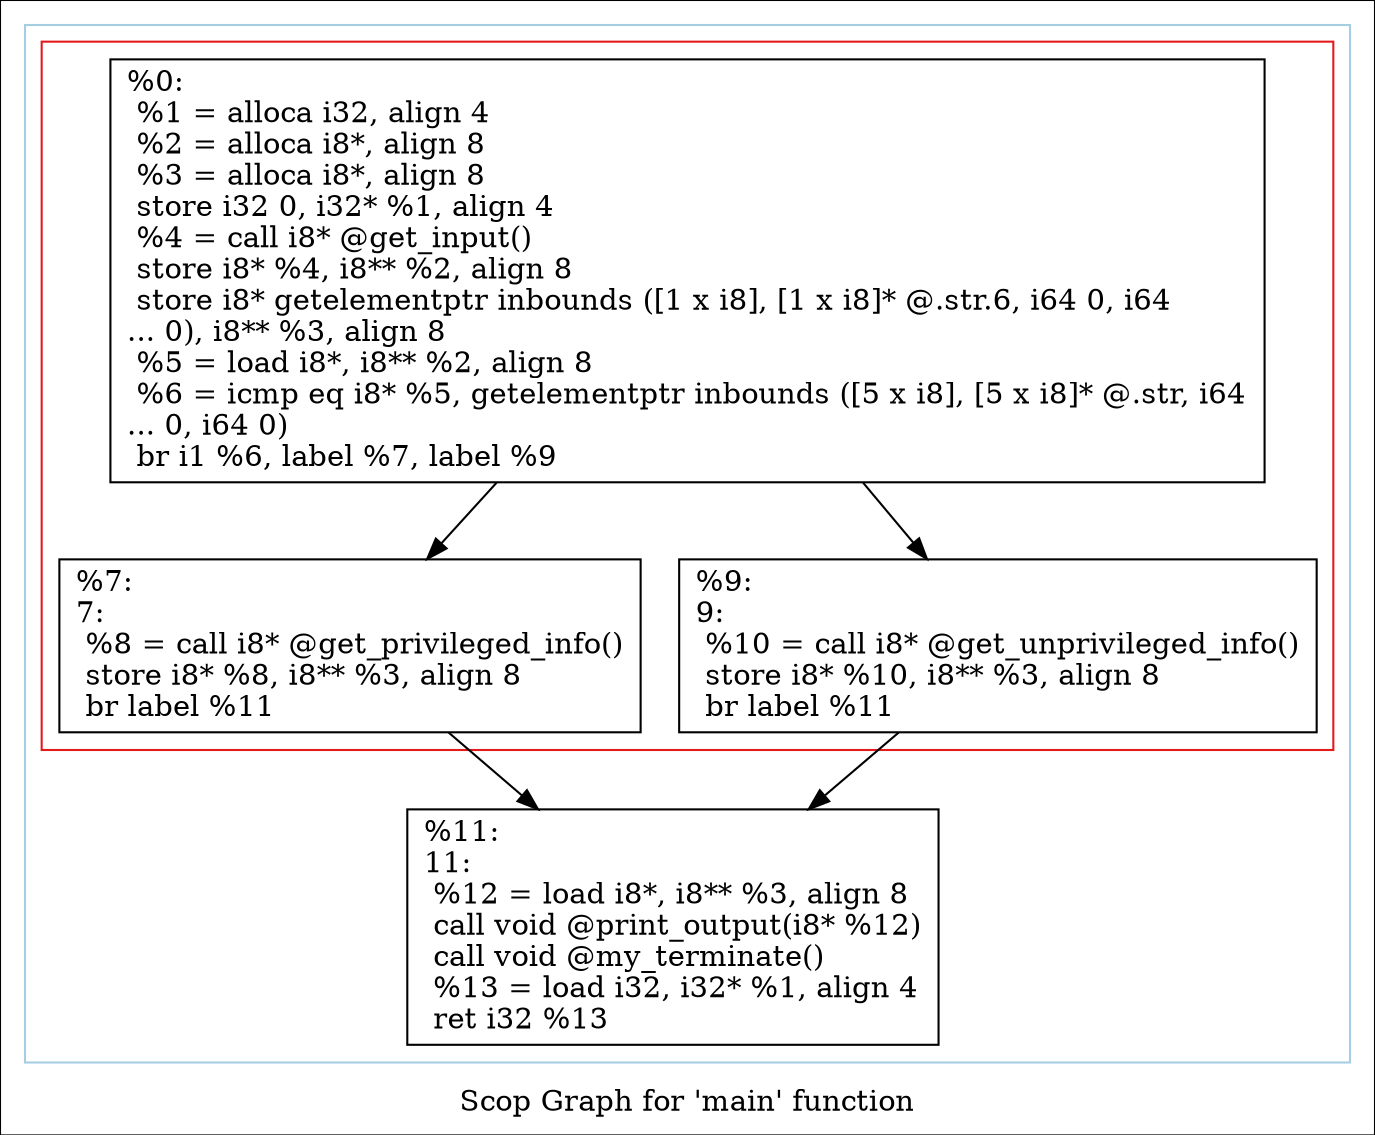 digraph "Scop Graph for 'main' function" {
	label="Scop Graph for 'main' function";

	Node0x26be090 [shape=record,label="{%0:\l  %1 = alloca i32, align 4\l  %2 = alloca i8*, align 8\l  %3 = alloca i8*, align 8\l  store i32 0, i32* %1, align 4\l  %4 = call i8* @get_input()\l  store i8* %4, i8** %2, align 8\l  store i8* getelementptr inbounds ([1 x i8], [1 x i8]* @.str.6, i64 0, i64\l... 0), i8** %3, align 8\l  %5 = load i8*, i8** %2, align 8\l  %6 = icmp eq i8* %5, getelementptr inbounds ([5 x i8], [5 x i8]* @.str, i64\l... 0, i64 0)\l  br i1 %6, label %7, label %9\l}"];
	Node0x26be090 -> Node0x26bf520;
	Node0x26be090 -> Node0x26bf200;
	Node0x26bf520 [shape=record,label="{%7:\l7:                                                \l  %8 = call i8* @get_privileged_info()\l  store i8* %8, i8** %3, align 8\l  br label %11\l}"];
	Node0x26bf520 -> Node0x26c1d00;
	Node0x26c1d00 [shape=record,label="{%11:\l11:                                               \l  %12 = load i8*, i8** %3, align 8\l  call void @print_output(i8* %12)\l  call void @my_terminate()\l  %13 = load i32, i32* %1, align 4\l  ret i32 %13\l}"];
	Node0x26bf200 [shape=record,label="{%9:\l9:                                                \l  %10 = call i8* @get_unprivileged_info()\l  store i8* %10, i8** %3, align 8\l  br label %11\l}"];
	Node0x26bf200 -> Node0x26c1d00;
	colorscheme = "paired12"
        subgraph cluster_0x26bd3b0 {
          label = "";
          style = solid;
          color = 1
          subgraph cluster_0x26679c0 {
            label = "";
            style = solid;
            color = 6
            Node0x26be090;
            Node0x26bf520;
            Node0x26bf200;
          }
          Node0x26c1d00;
        }
}
